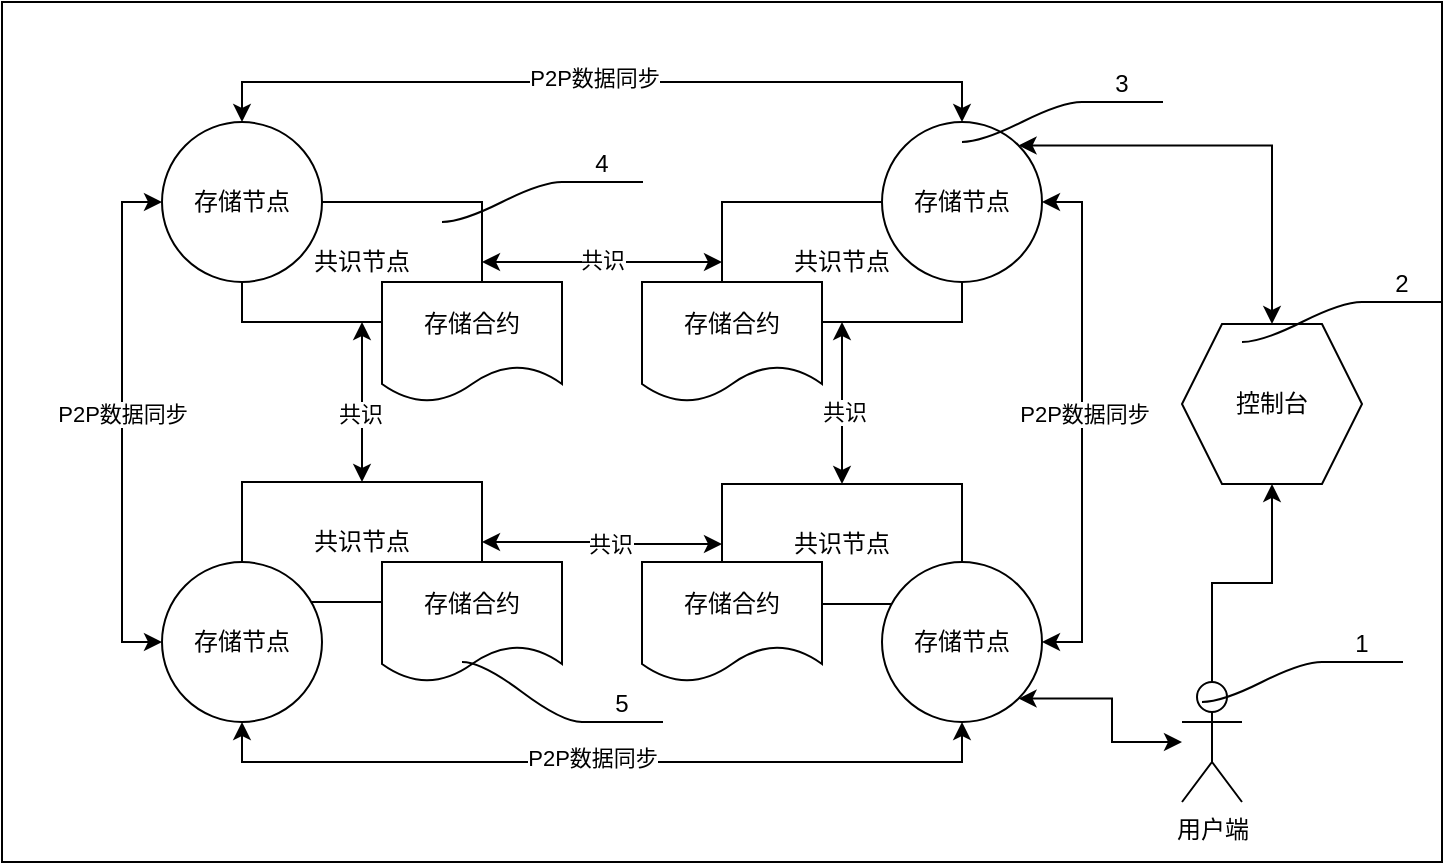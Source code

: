 <mxfile>
    <diagram id="z5QbKBS9YjllUTg7D-9P" name="Page-1">
        <mxGraphModel dx="867" dy="739" grid="1" gridSize="10" guides="1" tooltips="1" connect="1" arrows="1" fold="1" page="1" pageScale="1" pageWidth="827" pageHeight="1169" math="1" shadow="0">
            <root>
                <mxCell id="0"/>
                <mxCell id="1" parent="0"/>
                <mxCell id="lRrl1hdKO7GmZFAi6IMo-29" value="" style="rounded=0;whiteSpace=wrap;html=1;" parent="1" vertex="1">
                    <mxGeometry x="40" width="720" height="430" as="geometry"/>
                </mxCell>
                <mxCell id="lRrl1hdKO7GmZFAi6IMo-18" style="edgeStyle=orthogonalEdgeStyle;rounded=0;orthogonalLoop=1;jettySize=auto;html=1;exitX=0.5;exitY=1;exitDx=0;exitDy=0;startArrow=classic;startFill=1;" parent="1" source="lRrl1hdKO7GmZFAi6IMo-1" target="lRrl1hdKO7GmZFAi6IMo-3" edge="1">
                    <mxGeometry relative="1" as="geometry"/>
                </mxCell>
                <mxCell id="lRrl1hdKO7GmZFAi6IMo-23" value="共识" style="edgeLabel;html=1;align=center;verticalAlign=middle;resizable=0;points=[];" parent="lRrl1hdKO7GmZFAi6IMo-18" vertex="1" connectable="0">
                    <mxGeometry x="0.15" y="-1" relative="1" as="geometry">
                        <mxPoint as="offset"/>
                    </mxGeometry>
                </mxCell>
                <mxCell id="lRrl1hdKO7GmZFAi6IMo-1" value="共识节点" style="rounded=0;whiteSpace=wrap;html=1;" parent="1" vertex="1">
                    <mxGeometry x="160" y="100" width="120" height="60" as="geometry"/>
                </mxCell>
                <mxCell id="lRrl1hdKO7GmZFAi6IMo-21" style="edgeStyle=orthogonalEdgeStyle;rounded=0;orthogonalLoop=1;jettySize=auto;html=1;exitX=0;exitY=0.5;exitDx=0;exitDy=0;entryX=1;entryY=0.5;entryDx=0;entryDy=0;startArrow=classic;startFill=1;" parent="1" source="lRrl1hdKO7GmZFAi6IMo-2" target="lRrl1hdKO7GmZFAi6IMo-1" edge="1">
                    <mxGeometry relative="1" as="geometry"/>
                </mxCell>
                <mxCell id="lRrl1hdKO7GmZFAi6IMo-22" value="共识" style="edgeLabel;html=1;align=center;verticalAlign=middle;resizable=0;points=[];" parent="lRrl1hdKO7GmZFAi6IMo-21" vertex="1" connectable="0">
                    <mxGeometry y="-1" relative="1" as="geometry">
                        <mxPoint as="offset"/>
                    </mxGeometry>
                </mxCell>
                <mxCell id="lRrl1hdKO7GmZFAi6IMo-2" value="共识节点" style="rounded=0;whiteSpace=wrap;html=1;" parent="1" vertex="1">
                    <mxGeometry x="400" y="100" width="120" height="60" as="geometry"/>
                </mxCell>
                <mxCell id="lRrl1hdKO7GmZFAi6IMo-19" style="edgeStyle=orthogonalEdgeStyle;rounded=0;orthogonalLoop=1;jettySize=auto;html=1;exitX=1;exitY=0.5;exitDx=0;exitDy=0;entryX=0;entryY=0.5;entryDx=0;entryDy=0;startArrow=classic;startFill=1;" parent="1" source="lRrl1hdKO7GmZFAi6IMo-3" target="lRrl1hdKO7GmZFAi6IMo-4" edge="1">
                    <mxGeometry relative="1" as="geometry"/>
                </mxCell>
                <mxCell id="lRrl1hdKO7GmZFAi6IMo-25" value="共识" style="edgeLabel;html=1;align=center;verticalAlign=middle;resizable=0;points=[];" parent="lRrl1hdKO7GmZFAi6IMo-19" vertex="1" connectable="0">
                    <mxGeometry y="4" relative="1" as="geometry">
                        <mxPoint as="offset"/>
                    </mxGeometry>
                </mxCell>
                <mxCell id="lRrl1hdKO7GmZFAi6IMo-3" value="共识节点" style="rounded=0;whiteSpace=wrap;html=1;" parent="1" vertex="1">
                    <mxGeometry x="160" y="240" width="120" height="60" as="geometry"/>
                </mxCell>
                <mxCell id="lRrl1hdKO7GmZFAi6IMo-20" style="edgeStyle=orthogonalEdgeStyle;rounded=0;orthogonalLoop=1;jettySize=auto;html=1;exitX=0.5;exitY=0;exitDx=0;exitDy=0;entryX=0.5;entryY=1;entryDx=0;entryDy=0;startArrow=classic;startFill=1;" parent="1" source="lRrl1hdKO7GmZFAi6IMo-4" target="lRrl1hdKO7GmZFAi6IMo-2" edge="1">
                    <mxGeometry relative="1" as="geometry"/>
                </mxCell>
                <mxCell id="lRrl1hdKO7GmZFAi6IMo-24" value="共识" style="edgeLabel;html=1;align=center;verticalAlign=middle;resizable=0;points=[];" parent="lRrl1hdKO7GmZFAi6IMo-20" vertex="1" connectable="0">
                    <mxGeometry x="-0.1" y="-1" relative="1" as="geometry">
                        <mxPoint as="offset"/>
                    </mxGeometry>
                </mxCell>
                <mxCell id="lRrl1hdKO7GmZFAi6IMo-4" value="共识节点" style="rounded=0;whiteSpace=wrap;html=1;" parent="1" vertex="1">
                    <mxGeometry x="400" y="241" width="120" height="60" as="geometry"/>
                </mxCell>
                <mxCell id="lRrl1hdKO7GmZFAi6IMo-5" value="存储合约" style="shape=document;whiteSpace=wrap;html=1;boundedLbl=1;" parent="1" vertex="1">
                    <mxGeometry x="230" y="280" width="90" height="60" as="geometry"/>
                </mxCell>
                <mxCell id="lRrl1hdKO7GmZFAi6IMo-6" value="存储合约" style="shape=document;whiteSpace=wrap;html=1;boundedLbl=1;" parent="1" vertex="1">
                    <mxGeometry x="360" y="280" width="90" height="60" as="geometry"/>
                </mxCell>
                <mxCell id="lRrl1hdKO7GmZFAi6IMo-7" value="存储合约" style="shape=document;whiteSpace=wrap;html=1;boundedLbl=1;" parent="1" vertex="1">
                    <mxGeometry x="360" y="140" width="90" height="60" as="geometry"/>
                </mxCell>
                <mxCell id="lRrl1hdKO7GmZFAi6IMo-8" value="存储合约" style="shape=document;whiteSpace=wrap;html=1;boundedLbl=1;" parent="1" vertex="1">
                    <mxGeometry x="230" y="140" width="90" height="60" as="geometry"/>
                </mxCell>
                <mxCell id="lRrl1hdKO7GmZFAi6IMo-13" style="edgeStyle=orthogonalEdgeStyle;rounded=0;orthogonalLoop=1;jettySize=auto;html=1;exitX=0.5;exitY=1;exitDx=0;exitDy=0;entryX=0.5;entryY=1;entryDx=0;entryDy=0;startArrow=classic;startFill=1;" parent="1" source="lRrl1hdKO7GmZFAi6IMo-9" target="lRrl1hdKO7GmZFAi6IMo-10" edge="1">
                    <mxGeometry relative="1" as="geometry"/>
                </mxCell>
                <mxCell id="lRrl1hdKO7GmZFAi6IMo-17" value="P2P数据同步" style="edgeLabel;html=1;align=center;verticalAlign=middle;resizable=0;points=[];" parent="lRrl1hdKO7GmZFAi6IMo-13" vertex="1" connectable="0">
                    <mxGeometry x="-0.025" y="2" relative="1" as="geometry">
                        <mxPoint as="offset"/>
                    </mxGeometry>
                </mxCell>
                <mxCell id="lRrl1hdKO7GmZFAi6IMo-14" style="edgeStyle=orthogonalEdgeStyle;rounded=0;orthogonalLoop=1;jettySize=auto;html=1;exitX=0;exitY=0.5;exitDx=0;exitDy=0;entryX=0;entryY=0.5;entryDx=0;entryDy=0;startArrow=classic;startFill=1;" parent="1" source="lRrl1hdKO7GmZFAi6IMo-9" target="lRrl1hdKO7GmZFAi6IMo-12" edge="1">
                    <mxGeometry relative="1" as="geometry"/>
                </mxCell>
                <mxCell id="lRrl1hdKO7GmZFAi6IMo-28" value="P2P数据同步" style="edgeLabel;html=1;align=center;verticalAlign=middle;resizable=0;points=[];" parent="lRrl1hdKO7GmZFAi6IMo-14" vertex="1" connectable="0">
                    <mxGeometry x="0.031" relative="1" as="geometry">
                        <mxPoint as="offset"/>
                    </mxGeometry>
                </mxCell>
                <mxCell id="lRrl1hdKO7GmZFAi6IMo-9" value="存储节点" style="ellipse;whiteSpace=wrap;html=1;aspect=fixed;" parent="1" vertex="1">
                    <mxGeometry x="120" y="280" width="80" height="80" as="geometry"/>
                </mxCell>
                <mxCell id="lRrl1hdKO7GmZFAi6IMo-39" style="edgeStyle=orthogonalEdgeStyle;rounded=0;orthogonalLoop=1;jettySize=auto;html=1;exitX=1;exitY=1;exitDx=0;exitDy=0;startArrow=classic;startFill=1;" parent="1" source="lRrl1hdKO7GmZFAi6IMo-10" target="lRrl1hdKO7GmZFAi6IMo-38" edge="1">
                    <mxGeometry relative="1" as="geometry"/>
                </mxCell>
                <mxCell id="lRrl1hdKO7GmZFAi6IMo-10" value="存储节点" style="ellipse;whiteSpace=wrap;html=1;aspect=fixed;" parent="1" vertex="1">
                    <mxGeometry x="480" y="280" width="80" height="80" as="geometry"/>
                </mxCell>
                <mxCell id="lRrl1hdKO7GmZFAi6IMo-16" style="edgeStyle=orthogonalEdgeStyle;rounded=0;orthogonalLoop=1;jettySize=auto;html=1;exitX=1;exitY=0.5;exitDx=0;exitDy=0;entryX=1;entryY=0.5;entryDx=0;entryDy=0;startArrow=classic;startFill=1;" parent="1" source="lRrl1hdKO7GmZFAi6IMo-11" target="lRrl1hdKO7GmZFAi6IMo-10" edge="1">
                    <mxGeometry relative="1" as="geometry"/>
                </mxCell>
                <mxCell id="lRrl1hdKO7GmZFAi6IMo-26" value="P2P数据同步" style="edgeLabel;html=1;align=center;verticalAlign=middle;resizable=0;points=[];" parent="lRrl1hdKO7GmZFAi6IMo-16" vertex="1" connectable="0">
                    <mxGeometry x="-0.031" y="1" relative="1" as="geometry">
                        <mxPoint as="offset"/>
                    </mxGeometry>
                </mxCell>
                <mxCell id="lRrl1hdKO7GmZFAi6IMo-44" style="edgeStyle=orthogonalEdgeStyle;rounded=0;orthogonalLoop=1;jettySize=auto;html=1;exitX=1;exitY=0;exitDx=0;exitDy=0;entryX=0.5;entryY=0;entryDx=0;entryDy=0;startArrow=classic;startFill=1;" parent="1" source="lRrl1hdKO7GmZFAi6IMo-11" target="lRrl1hdKO7GmZFAi6IMo-42" edge="1">
                    <mxGeometry relative="1" as="geometry"/>
                </mxCell>
                <mxCell id="lRrl1hdKO7GmZFAi6IMo-11" value="存储节点" style="ellipse;whiteSpace=wrap;html=1;aspect=fixed;" parent="1" vertex="1">
                    <mxGeometry x="480" y="60" width="80" height="80" as="geometry"/>
                </mxCell>
                <mxCell id="lRrl1hdKO7GmZFAi6IMo-15" style="edgeStyle=orthogonalEdgeStyle;rounded=0;orthogonalLoop=1;jettySize=auto;html=1;exitX=0.5;exitY=0;exitDx=0;exitDy=0;entryX=0.5;entryY=0;entryDx=0;entryDy=0;startArrow=classic;startFill=1;" parent="1" source="lRrl1hdKO7GmZFAi6IMo-12" target="lRrl1hdKO7GmZFAi6IMo-11" edge="1">
                    <mxGeometry relative="1" as="geometry">
                        <Array as="points">
                            <mxPoint x="160" y="40"/>
                            <mxPoint x="520" y="40"/>
                        </Array>
                    </mxGeometry>
                </mxCell>
                <mxCell id="lRrl1hdKO7GmZFAi6IMo-27" value="P2P数据同步" style="edgeLabel;html=1;align=center;verticalAlign=middle;resizable=0;points=[];" parent="lRrl1hdKO7GmZFAi6IMo-15" vertex="1" connectable="0">
                    <mxGeometry x="-0.02" y="2" relative="1" as="geometry">
                        <mxPoint as="offset"/>
                    </mxGeometry>
                </mxCell>
                <mxCell id="lRrl1hdKO7GmZFAi6IMo-12" value="存储节点" style="ellipse;whiteSpace=wrap;html=1;aspect=fixed;" parent="1" vertex="1">
                    <mxGeometry x="120" y="60" width="80" height="80" as="geometry"/>
                </mxCell>
                <mxCell id="lRrl1hdKO7GmZFAi6IMo-32" value="3" style="whiteSpace=wrap;html=1;shape=partialRectangle;top=0;left=0;bottom=1;right=0;points=[[0,1],[1,1]];fillColor=none;align=center;verticalAlign=bottom;routingCenterY=0.5;snapToPoint=1;recursiveResize=0;autosize=1;treeFolding=1;treeMoving=1;newEdgeStyle={&quot;edgeStyle&quot;:&quot;entityRelationEdgeStyle&quot;,&quot;startArrow&quot;:&quot;none&quot;,&quot;endArrow&quot;:&quot;none&quot;,&quot;segment&quot;:10,&quot;curved&quot;:1};" parent="1" vertex="1">
                    <mxGeometry x="580" y="30" width="40" height="20" as="geometry"/>
                </mxCell>
                <mxCell id="lRrl1hdKO7GmZFAi6IMo-33" value="" style="edgeStyle=entityRelationEdgeStyle;startArrow=none;endArrow=none;segment=10;curved=1;" parent="1" target="lRrl1hdKO7GmZFAi6IMo-32" edge="1">
                    <mxGeometry relative="1" as="geometry">
                        <mxPoint x="520" y="70" as="sourcePoint"/>
                    </mxGeometry>
                </mxCell>
                <mxCell id="lRrl1hdKO7GmZFAi6IMo-34" value="4" style="whiteSpace=wrap;html=1;shape=partialRectangle;top=0;left=0;bottom=1;right=0;points=[[0,1],[1,1]];fillColor=none;align=center;verticalAlign=bottom;routingCenterY=0.5;snapToPoint=1;recursiveResize=0;autosize=1;treeFolding=1;treeMoving=1;newEdgeStyle={&quot;edgeStyle&quot;:&quot;entityRelationEdgeStyle&quot;,&quot;startArrow&quot;:&quot;none&quot;,&quot;endArrow&quot;:&quot;none&quot;,&quot;segment&quot;:10,&quot;curved&quot;:1};" parent="1" vertex="1">
                    <mxGeometry x="320" y="70" width="40" height="20" as="geometry"/>
                </mxCell>
                <mxCell id="lRrl1hdKO7GmZFAi6IMo-35" value="" style="edgeStyle=entityRelationEdgeStyle;startArrow=none;endArrow=none;segment=10;curved=1;" parent="1" target="lRrl1hdKO7GmZFAi6IMo-34" edge="1">
                    <mxGeometry relative="1" as="geometry">
                        <mxPoint x="260" y="110" as="sourcePoint"/>
                    </mxGeometry>
                </mxCell>
                <mxCell id="lRrl1hdKO7GmZFAi6IMo-36" value="5" style="whiteSpace=wrap;html=1;shape=partialRectangle;top=0;left=0;bottom=1;right=0;points=[[0,1],[1,1]];fillColor=none;align=center;verticalAlign=bottom;routingCenterY=0.5;snapToPoint=1;recursiveResize=0;autosize=1;treeFolding=1;treeMoving=1;newEdgeStyle={&quot;edgeStyle&quot;:&quot;entityRelationEdgeStyle&quot;,&quot;startArrow&quot;:&quot;none&quot;,&quot;endArrow&quot;:&quot;none&quot;,&quot;segment&quot;:10,&quot;curved&quot;:1};" parent="1" vertex="1">
                    <mxGeometry x="330" y="340" width="40" height="20" as="geometry"/>
                </mxCell>
                <mxCell id="lRrl1hdKO7GmZFAi6IMo-37" value="" style="edgeStyle=entityRelationEdgeStyle;startArrow=none;endArrow=none;segment=10;curved=1;" parent="1" target="lRrl1hdKO7GmZFAi6IMo-36" edge="1">
                    <mxGeometry relative="1" as="geometry">
                        <mxPoint x="270" y="330" as="sourcePoint"/>
                    </mxGeometry>
                </mxCell>
                <mxCell id="lRrl1hdKO7GmZFAi6IMo-47" style="edgeStyle=orthogonalEdgeStyle;rounded=0;orthogonalLoop=1;jettySize=auto;html=1;exitX=0.5;exitY=0;exitDx=0;exitDy=0;exitPerimeter=0;entryX=0.5;entryY=1;entryDx=0;entryDy=0;startArrow=none;startFill=0;" parent="1" source="lRrl1hdKO7GmZFAi6IMo-38" target="lRrl1hdKO7GmZFAi6IMo-42" edge="1">
                    <mxGeometry relative="1" as="geometry"/>
                </mxCell>
                <mxCell id="lRrl1hdKO7GmZFAi6IMo-38" value="用户端" style="shape=umlActor;verticalLabelPosition=bottom;verticalAlign=top;html=1;outlineConnect=0;" parent="1" vertex="1">
                    <mxGeometry x="630" y="340" width="30" height="60" as="geometry"/>
                </mxCell>
                <mxCell id="lRrl1hdKO7GmZFAi6IMo-40" value="1" style="whiteSpace=wrap;html=1;shape=partialRectangle;top=0;left=0;bottom=1;right=0;points=[[0,1],[1,1]];fillColor=none;align=center;verticalAlign=bottom;routingCenterY=0.5;snapToPoint=1;recursiveResize=0;autosize=1;treeFolding=1;treeMoving=1;newEdgeStyle={&quot;edgeStyle&quot;:&quot;entityRelationEdgeStyle&quot;,&quot;startArrow&quot;:&quot;none&quot;,&quot;endArrow&quot;:&quot;none&quot;,&quot;segment&quot;:10,&quot;curved&quot;:1};" parent="1" vertex="1">
                    <mxGeometry x="700" y="310" width="40" height="20" as="geometry"/>
                </mxCell>
                <mxCell id="lRrl1hdKO7GmZFAi6IMo-41" value="" style="edgeStyle=entityRelationEdgeStyle;startArrow=none;endArrow=none;segment=10;curved=1;" parent="1" target="lRrl1hdKO7GmZFAi6IMo-40" edge="1">
                    <mxGeometry relative="1" as="geometry">
                        <mxPoint x="640" y="350" as="sourcePoint"/>
                    </mxGeometry>
                </mxCell>
                <mxCell id="lRrl1hdKO7GmZFAi6IMo-42" value="控制台" style="shape=hexagon;perimeter=hexagonPerimeter2;whiteSpace=wrap;html=1;fixedSize=1;" parent="1" vertex="1">
                    <mxGeometry x="630" y="161" width="90" height="80" as="geometry"/>
                </mxCell>
                <mxCell id="lRrl1hdKO7GmZFAi6IMo-45" value="2" style="whiteSpace=wrap;html=1;shape=partialRectangle;top=0;left=0;bottom=1;right=0;points=[[0,1],[1,1]];fillColor=none;align=center;verticalAlign=bottom;routingCenterY=0.5;snapToPoint=1;recursiveResize=0;autosize=1;treeFolding=1;treeMoving=1;newEdgeStyle={&quot;edgeStyle&quot;:&quot;entityRelationEdgeStyle&quot;,&quot;startArrow&quot;:&quot;none&quot;,&quot;endArrow&quot;:&quot;none&quot;,&quot;segment&quot;:10,&quot;curved&quot;:1};" parent="1" vertex="1">
                    <mxGeometry x="720" y="130" width="40" height="20" as="geometry"/>
                </mxCell>
                <mxCell id="lRrl1hdKO7GmZFAi6IMo-46" value="" style="edgeStyle=entityRelationEdgeStyle;startArrow=none;endArrow=none;segment=10;curved=1;" parent="1" target="lRrl1hdKO7GmZFAi6IMo-45" edge="1">
                    <mxGeometry relative="1" as="geometry">
                        <mxPoint x="660" y="170" as="sourcePoint"/>
                    </mxGeometry>
                </mxCell>
            </root>
        </mxGraphModel>
    </diagram>
</mxfile>